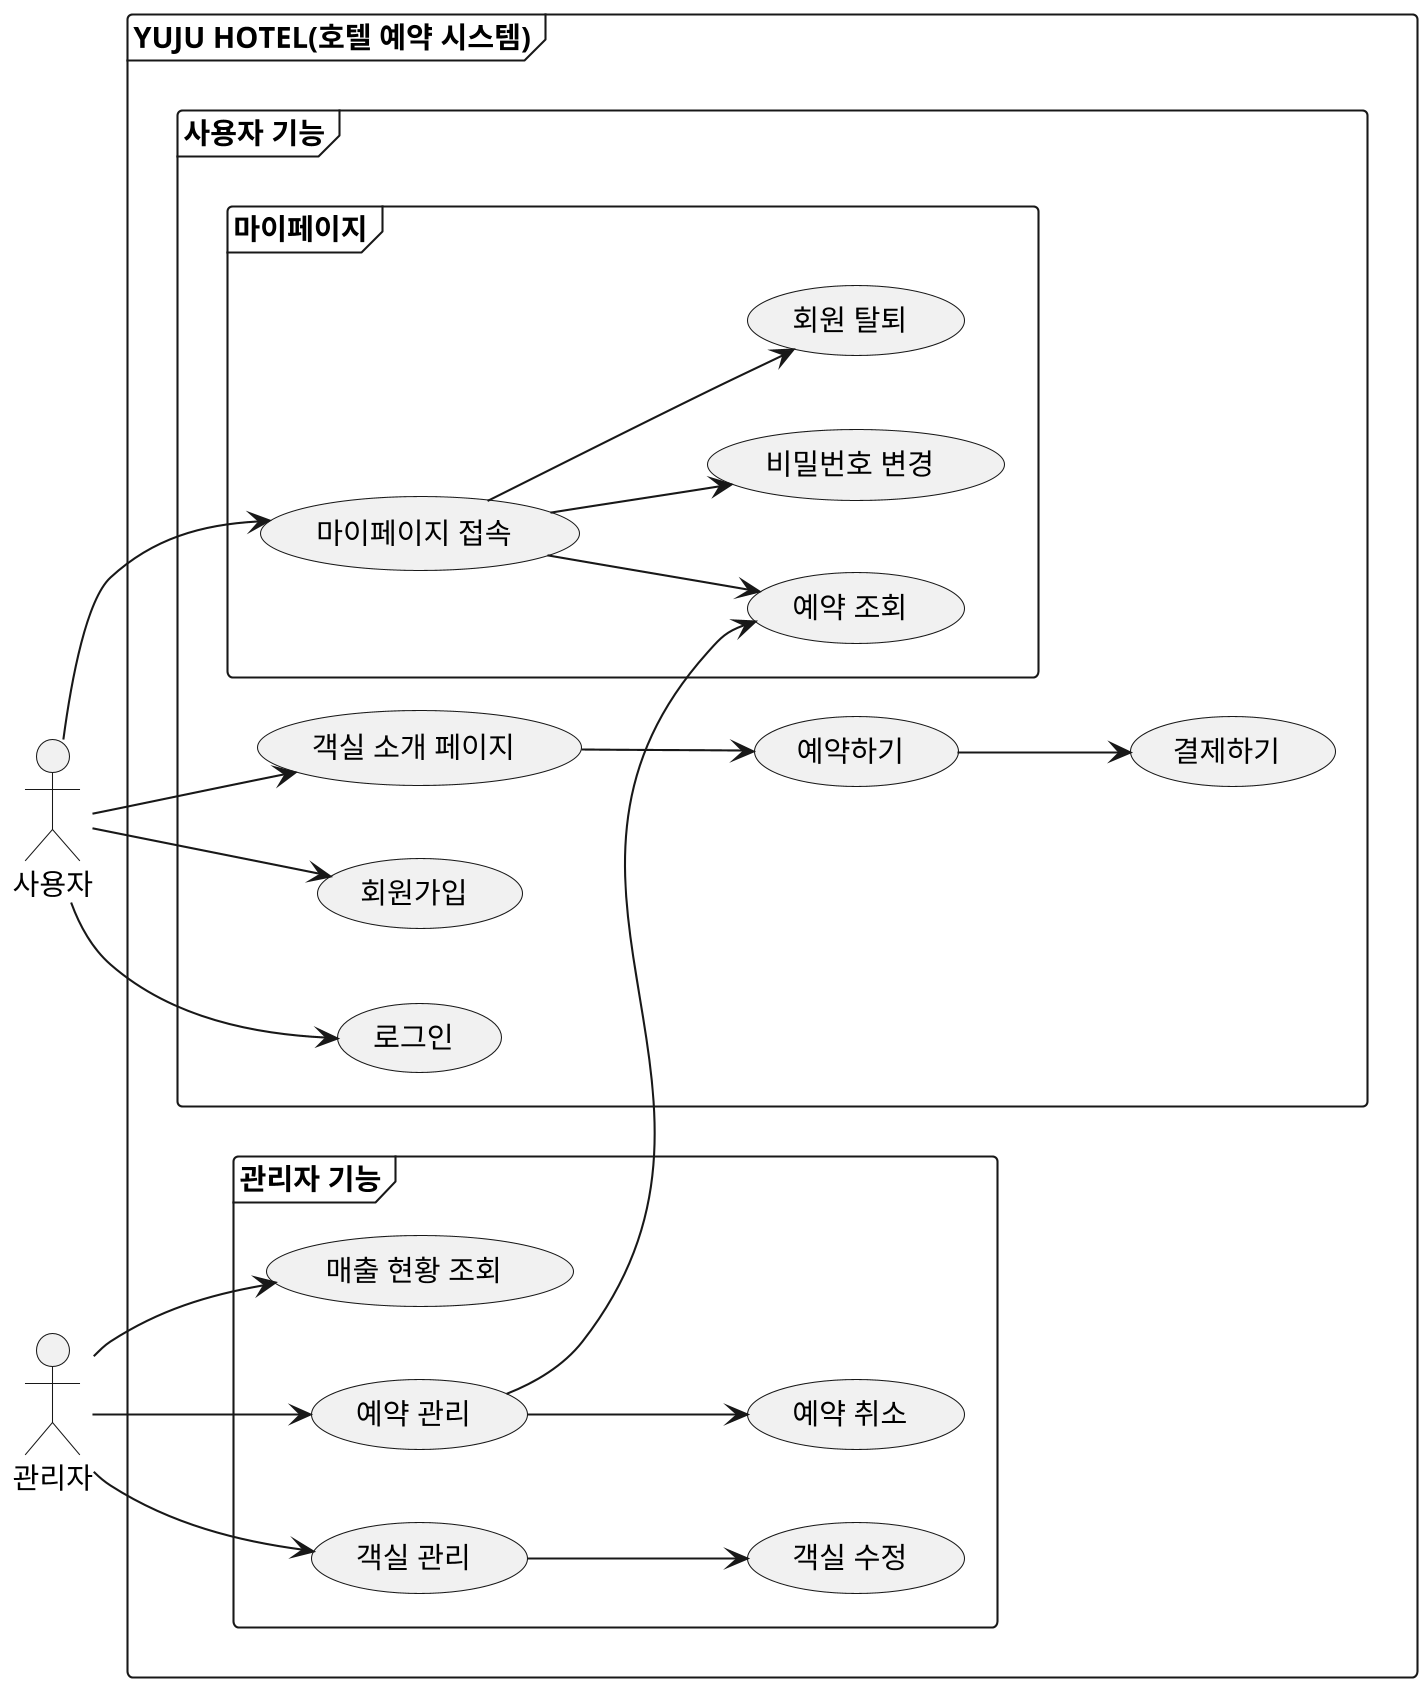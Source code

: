 @startuml
skinparam dpi 200
left to right direction

actor "사용자" as User
actor "관리자" as Admin

frame "YUJU HOTEL(호텔 예약 시스템)" {
    frame "사용자 기능" {
        User --> (회원가입)
        User --> (로그인)
        User --> (객실 소개 페이지)
        (객실 소개 페이지) --> (예약하기)
        (예약하기) --> (결제하기)

        frame "마이페이지" {
            User --> (마이페이지 접속)
            (마이페이지 접속) --> (예약 조회)
            (마이페이지 접속) --> (비밀번호 변경)
            (마이페이지 접속) --> (회원 탈퇴)
        }
    }
    

    frame "관리자 기능" {
        Admin --> (예약 관리)
        (예약 관리) --> (예약 조회)
        (예약 관리) --> (예약 취소)

        Admin --> (객실 관리)
        (객실 관리) --> (객실 수정)
        Admin --> (매출 현황 조회)
    }
}
@enduml